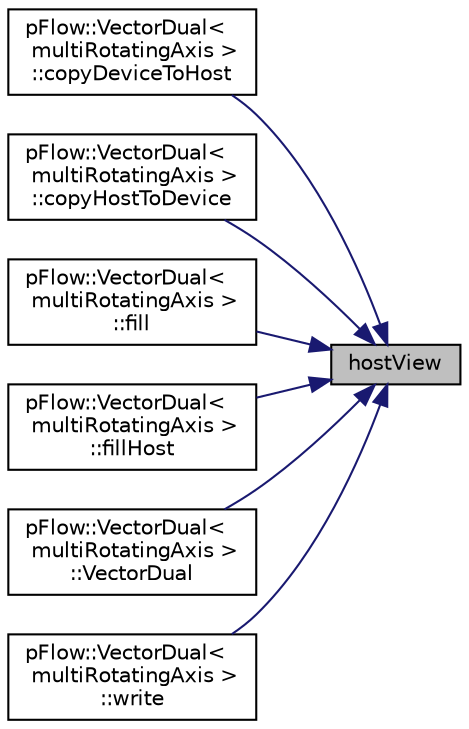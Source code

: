 digraph "hostView"
{
 // LATEX_PDF_SIZE
  edge [fontname="Helvetica",fontsize="10",labelfontname="Helvetica",labelfontsize="10"];
  node [fontname="Helvetica",fontsize="10",shape=record];
  rankdir="RL";
  Node1 [label="hostView",height=0.2,width=0.4,color="black", fillcolor="grey75", style="filled", fontcolor="black",tooltip=" "];
  Node1 -> Node2 [dir="back",color="midnightblue",fontsize="10",style="solid",fontname="Helvetica"];
  Node2 [label="pFlow::VectorDual\<\l multiRotatingAxis \>\l::copyDeviceToHost",height=0.2,width=0.4,color="black", fillcolor="white", style="filled",URL="$classpFlow_1_1VectorDual.html#ae4df4c74962259a2d020ca8cba46dc1a",tooltip=" "];
  Node1 -> Node3 [dir="back",color="midnightblue",fontsize="10",style="solid",fontname="Helvetica"];
  Node3 [label="pFlow::VectorDual\<\l multiRotatingAxis \>\l::copyHostToDevice",height=0.2,width=0.4,color="black", fillcolor="white", style="filled",URL="$classpFlow_1_1VectorDual.html#a7d7926427a2a158282abdaa849ee4e9f",tooltip=" "];
  Node1 -> Node4 [dir="back",color="midnightblue",fontsize="10",style="solid",fontname="Helvetica"];
  Node4 [label="pFlow::VectorDual\<\l multiRotatingAxis \>\l::fill",height=0.2,width=0.4,color="black", fillcolor="white", style="filled",URL="$classpFlow_1_1VectorDual.html#a6ab1c6d91f769bc9bc0a58cf9f1333d6",tooltip=" "];
  Node1 -> Node5 [dir="back",color="midnightblue",fontsize="10",style="solid",fontname="Helvetica"];
  Node5 [label="pFlow::VectorDual\<\l multiRotatingAxis \>\l::fillHost",height=0.2,width=0.4,color="black", fillcolor="white", style="filled",URL="$classpFlow_1_1VectorDual.html#ac8517ccc8a98e9d29639d48b538c8326",tooltip=" "];
  Node1 -> Node6 [dir="back",color="midnightblue",fontsize="10",style="solid",fontname="Helvetica"];
  Node6 [label="pFlow::VectorDual\<\l multiRotatingAxis \>\l::VectorDual",height=0.2,width=0.4,color="black", fillcolor="white", style="filled",URL="$classpFlow_1_1VectorDual.html#ab7f0830b2be8e43e447b0030b53fbfbf",tooltip=" "];
  Node1 -> Node7 [dir="back",color="midnightblue",fontsize="10",style="solid",fontname="Helvetica"];
  Node7 [label="pFlow::VectorDual\<\l multiRotatingAxis \>\l::write",height=0.2,width=0.4,color="black", fillcolor="white", style="filled",URL="$classpFlow_1_1VectorDual.html#aa7d820a4dd0777a9a82aee242b83a167",tooltip=" "];
}
